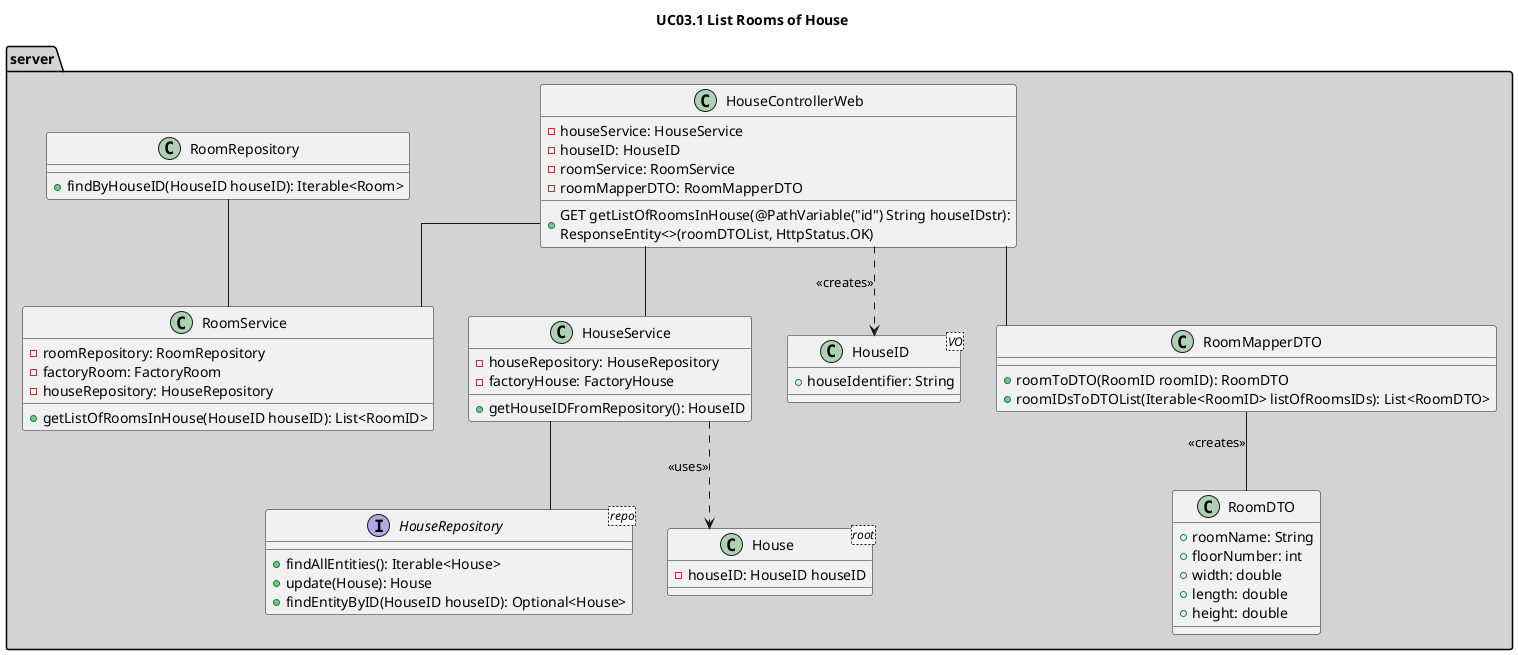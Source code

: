  @startuml
title UC03.1 List Rooms of House

skinparam linetype ortho

package server #LightGray {

class HouseControllerWeb {
  -houseService: HouseService
  -houseID: HouseID
  -roomService: RoomService
  -roomMapperDTO: RoomMapperDTO
  +GET getListOfRoomsInHouse(@PathVariable("id") String houseIDstr):\nResponseEntity<>(roomDTOList, HttpStatus.OK)
}

class HouseService {
  -houseRepository: HouseRepository
  -factoryHouse: FactoryHouse
  +getHouseIDFromRepository(): HouseID
}

interface HouseRepository <repo>{
  +findAllEntities(): Iterable<House>
  +update(House): House
  +findEntityByID(HouseID houseID): Optional<House>
}

class House <root>{
  -houseID: HouseID houseID
}

class HouseID <VO>{
    +houseIdentifier: String
}

class RoomMapperDTO {
+roomToDTO(RoomID roomID): RoomDTO
+roomIDsToDTOList(Iterable<RoomID> listOfRoomsIDs): List<RoomDTO>
}

class RoomDTO {
+roomName: String
+floorNumber: int
+width: double
+length: double
+height: double
}

class RoomRepository {
+findByHouseID(HouseID houseID): Iterable<Room>
}


class RoomService {
-roomRepository: RoomRepository
-factoryRoom: FactoryRoom
-houseRepository: HouseRepository
+getListOfRoomsInHouse(HouseID houseID): List<RoomID>
}

HouseControllerWeb -- HouseService
HouseControllerWeb ..> HouseID: <<creates>>
HouseControllerWeb -- RoomService
HouseControllerWeb -- RoomMapperDTO
HouseService -- HouseRepository
HouseService ..> House: <<uses>>
RoomRepository -- RoomService
RoomMapperDTO --  RoomDTO: <<creates>>
@enduml